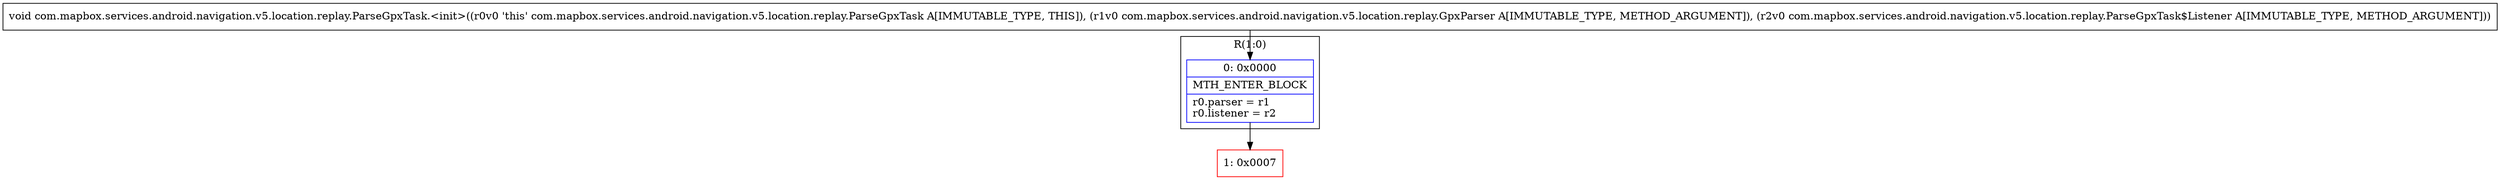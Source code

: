 digraph "CFG forcom.mapbox.services.android.navigation.v5.location.replay.ParseGpxTask.\<init\>(Lcom\/mapbox\/services\/android\/navigation\/v5\/location\/replay\/GpxParser;Lcom\/mapbox\/services\/android\/navigation\/v5\/location\/replay\/ParseGpxTask$Listener;)V" {
subgraph cluster_Region_1708677512 {
label = "R(1:0)";
node [shape=record,color=blue];
Node_0 [shape=record,label="{0\:\ 0x0000|MTH_ENTER_BLOCK\l|r0.parser = r1\lr0.listener = r2\l}"];
}
Node_1 [shape=record,color=red,label="{1\:\ 0x0007}"];
MethodNode[shape=record,label="{void com.mapbox.services.android.navigation.v5.location.replay.ParseGpxTask.\<init\>((r0v0 'this' com.mapbox.services.android.navigation.v5.location.replay.ParseGpxTask A[IMMUTABLE_TYPE, THIS]), (r1v0 com.mapbox.services.android.navigation.v5.location.replay.GpxParser A[IMMUTABLE_TYPE, METHOD_ARGUMENT]), (r2v0 com.mapbox.services.android.navigation.v5.location.replay.ParseGpxTask$Listener A[IMMUTABLE_TYPE, METHOD_ARGUMENT])) }"];
MethodNode -> Node_0;
Node_0 -> Node_1;
}

